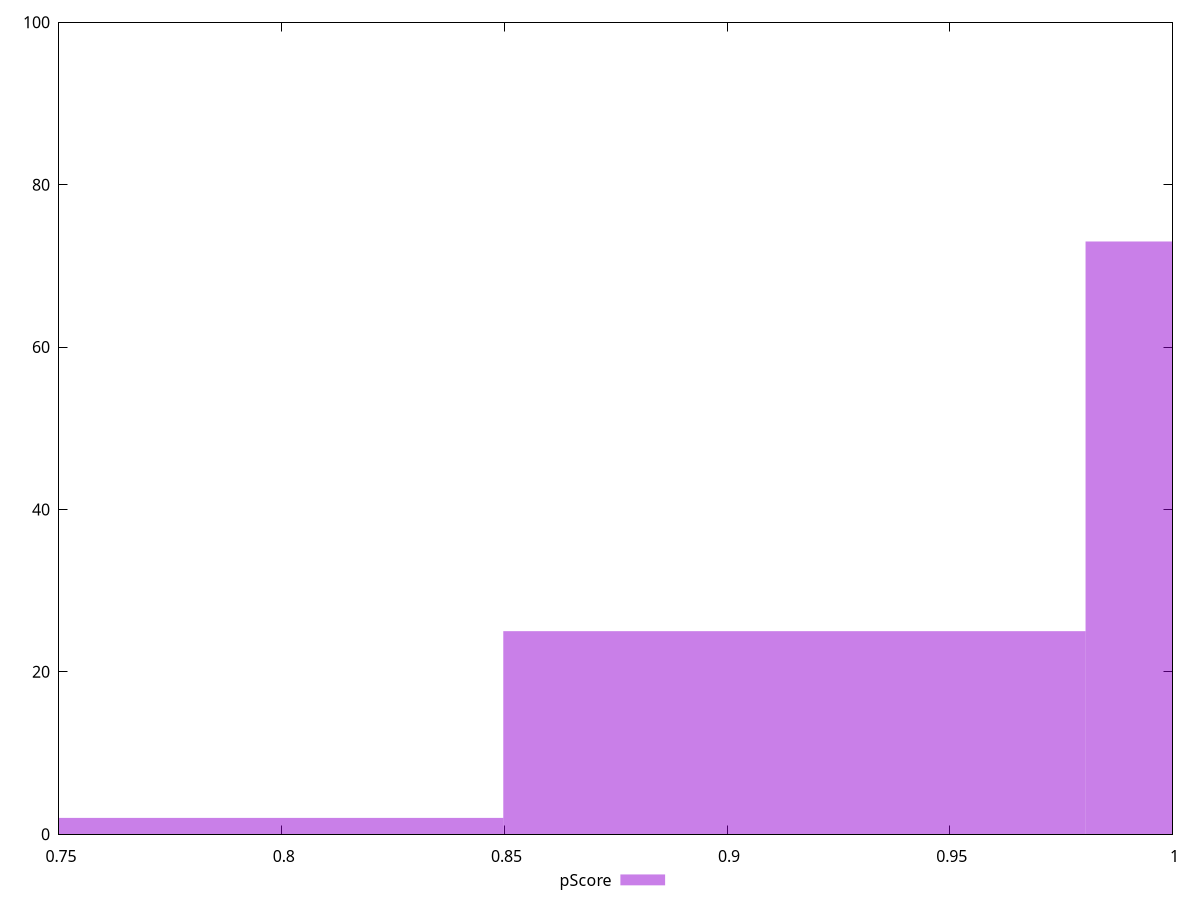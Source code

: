 reset

$pScore <<EOF
1.04584421350105 73
0.9151136868134186 25
0.7843831601257875 2
EOF

set key outside below
set boxwidth 0.13073052668763124
set xrange [0.75:1]
set yrange [0:100]
set trange [0:100]
set style fill transparent solid 0.5 noborder
set terminal svg size 640, 490 enhanced background rgb 'white'
set output "reports/report_00028_2021-02-24T12-49-42.674Z/legacy-javascript/samples/astro/pScore/histogram.svg"

plot $pScore title "pScore" with boxes

reset
